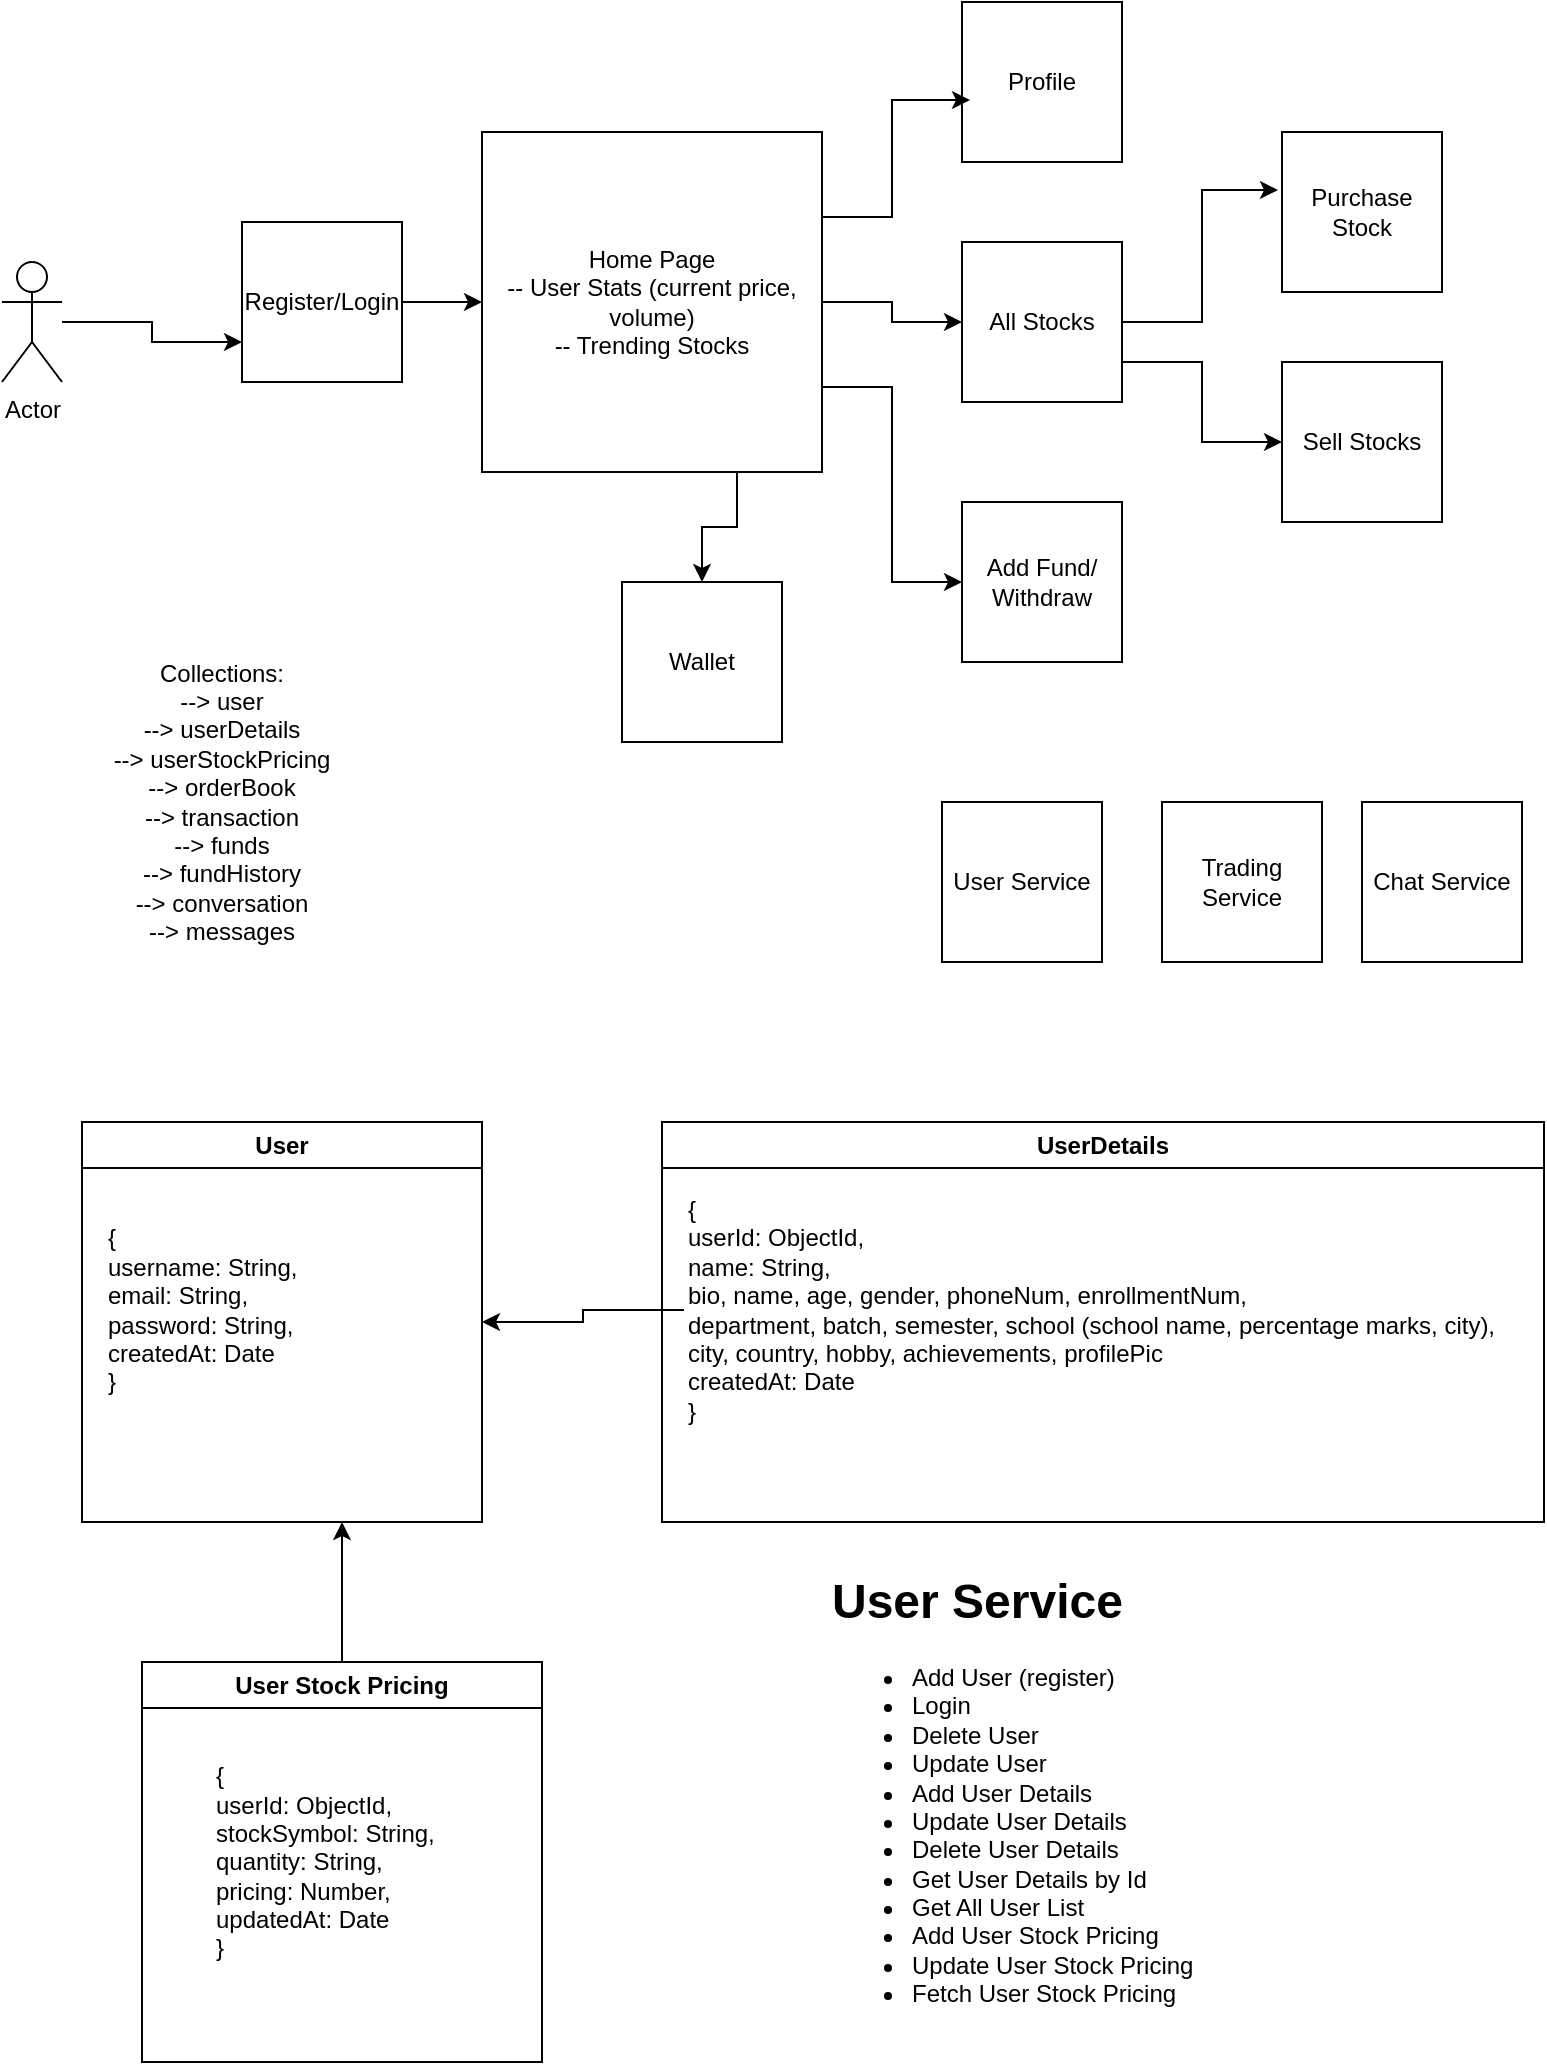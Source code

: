 <mxfile version="23.0.2" type="device">
  <diagram name="Page-1" id="XAqFcjNGjBSZ4634Beh5">
    <mxGraphModel dx="880" dy="524" grid="1" gridSize="10" guides="1" tooltips="1" connect="1" arrows="1" fold="1" page="1" pageScale="1" pageWidth="850" pageHeight="1100" math="0" shadow="0">
      <root>
        <mxCell id="0" />
        <mxCell id="1" parent="0" />
        <mxCell id="NH5YMae6gR8kH_Cqt5Dd-1" value="Chat Service" style="whiteSpace=wrap;html=1;aspect=fixed;" vertex="1" parent="1">
          <mxGeometry x="730" y="440" width="80" height="80" as="geometry" />
        </mxCell>
        <mxCell id="NH5YMae6gR8kH_Cqt5Dd-2" value="User Service" style="whiteSpace=wrap;html=1;aspect=fixed;" vertex="1" parent="1">
          <mxGeometry x="520" y="440" width="80" height="80" as="geometry" />
        </mxCell>
        <mxCell id="NH5YMae6gR8kH_Cqt5Dd-3" value="Trading Service" style="whiteSpace=wrap;html=1;aspect=fixed;" vertex="1" parent="1">
          <mxGeometry x="630" y="440" width="80" height="80" as="geometry" />
        </mxCell>
        <mxCell id="NH5YMae6gR8kH_Cqt5Dd-20" style="edgeStyle=orthogonalEdgeStyle;rounded=0;orthogonalLoop=1;jettySize=auto;html=1;entryX=0;entryY=0.75;entryDx=0;entryDy=0;" edge="1" parent="1" source="NH5YMae6gR8kH_Cqt5Dd-4" target="NH5YMae6gR8kH_Cqt5Dd-5">
          <mxGeometry relative="1" as="geometry" />
        </mxCell>
        <mxCell id="NH5YMae6gR8kH_Cqt5Dd-4" value="Actor" style="shape=umlActor;verticalLabelPosition=bottom;verticalAlign=top;html=1;outlineConnect=0;" vertex="1" parent="1">
          <mxGeometry x="50" y="170" width="30" height="60" as="geometry" />
        </mxCell>
        <mxCell id="NH5YMae6gR8kH_Cqt5Dd-11" style="edgeStyle=orthogonalEdgeStyle;rounded=0;orthogonalLoop=1;jettySize=auto;html=1;entryX=0;entryY=0.5;entryDx=0;entryDy=0;" edge="1" parent="1" source="NH5YMae6gR8kH_Cqt5Dd-5" target="NH5YMae6gR8kH_Cqt5Dd-6">
          <mxGeometry relative="1" as="geometry" />
        </mxCell>
        <mxCell id="NH5YMae6gR8kH_Cqt5Dd-5" value="Register/Login" style="whiteSpace=wrap;html=1;aspect=fixed;" vertex="1" parent="1">
          <mxGeometry x="170" y="150" width="80" height="80" as="geometry" />
        </mxCell>
        <mxCell id="NH5YMae6gR8kH_Cqt5Dd-10" style="edgeStyle=orthogonalEdgeStyle;rounded=0;orthogonalLoop=1;jettySize=auto;html=1;entryX=0;entryY=0.5;entryDx=0;entryDy=0;" edge="1" parent="1" source="NH5YMae6gR8kH_Cqt5Dd-6" target="NH5YMae6gR8kH_Cqt5Dd-8">
          <mxGeometry relative="1" as="geometry" />
        </mxCell>
        <mxCell id="NH5YMae6gR8kH_Cqt5Dd-18" style="edgeStyle=orthogonalEdgeStyle;rounded=0;orthogonalLoop=1;jettySize=auto;html=1;exitX=1;exitY=0.75;exitDx=0;exitDy=0;entryX=0;entryY=0.5;entryDx=0;entryDy=0;" edge="1" parent="1" source="NH5YMae6gR8kH_Cqt5Dd-6" target="NH5YMae6gR8kH_Cqt5Dd-9">
          <mxGeometry relative="1" as="geometry" />
        </mxCell>
        <mxCell id="NH5YMae6gR8kH_Cqt5Dd-19" style="edgeStyle=orthogonalEdgeStyle;rounded=0;orthogonalLoop=1;jettySize=auto;html=1;exitX=0.75;exitY=1;exitDx=0;exitDy=0;" edge="1" parent="1" source="NH5YMae6gR8kH_Cqt5Dd-6" target="NH5YMae6gR8kH_Cqt5Dd-13">
          <mxGeometry relative="1" as="geometry" />
        </mxCell>
        <mxCell id="NH5YMae6gR8kH_Cqt5Dd-6" value="Home Page&lt;br&gt;-- User Stats (current price, volume)&lt;br&gt;-- Trending Stocks" style="whiteSpace=wrap;html=1;aspect=fixed;" vertex="1" parent="1">
          <mxGeometry x="290" y="105" width="170" height="170" as="geometry" />
        </mxCell>
        <mxCell id="NH5YMae6gR8kH_Cqt5Dd-7" value="Profile" style="whiteSpace=wrap;html=1;aspect=fixed;" vertex="1" parent="1">
          <mxGeometry x="530" y="40" width="80" height="80" as="geometry" />
        </mxCell>
        <mxCell id="NH5YMae6gR8kH_Cqt5Dd-16" style="edgeStyle=orthogonalEdgeStyle;rounded=0;orthogonalLoop=1;jettySize=auto;html=1;exitX=1;exitY=0.75;exitDx=0;exitDy=0;entryX=0;entryY=0.5;entryDx=0;entryDy=0;" edge="1" parent="1" source="NH5YMae6gR8kH_Cqt5Dd-8" target="NH5YMae6gR8kH_Cqt5Dd-14">
          <mxGeometry relative="1" as="geometry" />
        </mxCell>
        <mxCell id="NH5YMae6gR8kH_Cqt5Dd-8" value="All Stocks" style="whiteSpace=wrap;html=1;aspect=fixed;" vertex="1" parent="1">
          <mxGeometry x="530" y="160" width="80" height="80" as="geometry" />
        </mxCell>
        <mxCell id="NH5YMae6gR8kH_Cqt5Dd-9" value="Add Fund/&lt;br&gt;Withdraw" style="whiteSpace=wrap;html=1;aspect=fixed;" vertex="1" parent="1">
          <mxGeometry x="530" y="290" width="80" height="80" as="geometry" />
        </mxCell>
        <mxCell id="NH5YMae6gR8kH_Cqt5Dd-12" value="Purchase Stock" style="whiteSpace=wrap;html=1;aspect=fixed;" vertex="1" parent="1">
          <mxGeometry x="690" y="105" width="80" height="80" as="geometry" />
        </mxCell>
        <mxCell id="NH5YMae6gR8kH_Cqt5Dd-13" value="Wallet" style="whiteSpace=wrap;html=1;aspect=fixed;" vertex="1" parent="1">
          <mxGeometry x="360" y="330" width="80" height="80" as="geometry" />
        </mxCell>
        <mxCell id="NH5YMae6gR8kH_Cqt5Dd-14" value="Sell Stocks" style="whiteSpace=wrap;html=1;aspect=fixed;" vertex="1" parent="1">
          <mxGeometry x="690" y="220" width="80" height="80" as="geometry" />
        </mxCell>
        <mxCell id="NH5YMae6gR8kH_Cqt5Dd-15" style="edgeStyle=orthogonalEdgeStyle;rounded=0;orthogonalLoop=1;jettySize=auto;html=1;exitX=1;exitY=0.5;exitDx=0;exitDy=0;entryX=-0.025;entryY=0.363;entryDx=0;entryDy=0;entryPerimeter=0;" edge="1" parent="1" source="NH5YMae6gR8kH_Cqt5Dd-8" target="NH5YMae6gR8kH_Cqt5Dd-12">
          <mxGeometry relative="1" as="geometry" />
        </mxCell>
        <mxCell id="NH5YMae6gR8kH_Cqt5Dd-17" style="edgeStyle=orthogonalEdgeStyle;rounded=0;orthogonalLoop=1;jettySize=auto;html=1;exitX=1;exitY=0.25;exitDx=0;exitDy=0;entryX=0.05;entryY=0.613;entryDx=0;entryDy=0;entryPerimeter=0;" edge="1" parent="1" source="NH5YMae6gR8kH_Cqt5Dd-6" target="NH5YMae6gR8kH_Cqt5Dd-7">
          <mxGeometry relative="1" as="geometry" />
        </mxCell>
        <mxCell id="NH5YMae6gR8kH_Cqt5Dd-21" value="Collections:&lt;br&gt;--&amp;gt; user&lt;br&gt;--&amp;gt; userDetails&lt;br&gt;--&amp;gt; userStockPricing&lt;br&gt;--&amp;gt; orderBook&lt;br&gt;--&amp;gt; transaction&lt;br&gt;--&amp;gt; funds&lt;br&gt;--&amp;gt; fundHistory&lt;br&gt;--&amp;gt; conversation&lt;br&gt;--&amp;gt; messages" style="text;html=1;strokeColor=none;fillColor=none;align=center;verticalAlign=middle;whiteSpace=wrap;rounded=0;" vertex="1" parent="1">
          <mxGeometry x="70" y="370" width="180" height="140" as="geometry" />
        </mxCell>
        <mxCell id="NH5YMae6gR8kH_Cqt5Dd-23" value="User" style="swimlane;whiteSpace=wrap;html=1;" vertex="1" parent="1">
          <mxGeometry x="90" y="600" width="200" height="200" as="geometry" />
        </mxCell>
        <mxCell id="NH5YMae6gR8kH_Cqt5Dd-24" value="&lt;div style=&quot;&quot;&gt;&lt;span style=&quot;background-color: initial;&quot;&gt;{&lt;/span&gt;&lt;/div&gt;&lt;div style=&quot;&quot;&gt;&lt;span style=&quot;background-color: initial;&quot;&gt;username: String,&lt;/span&gt;&lt;/div&gt;&lt;div style=&quot;&quot;&gt;&lt;span style=&quot;background-color: initial;&quot;&gt;email: String,&lt;/span&gt;&lt;/div&gt;&lt;div style=&quot;&quot;&gt;&lt;span style=&quot;background-color: initial;&quot;&gt;password: String,&lt;/span&gt;&lt;/div&gt;&lt;div style=&quot;&quot;&gt;&lt;span style=&quot;background-color: initial;&quot;&gt;createdAt: Date&lt;/span&gt;&lt;/div&gt;&lt;div style=&quot;&quot;&gt;&lt;span style=&quot;background-color: initial;&quot;&gt;}&lt;/span&gt;&lt;/div&gt;" style="text;html=1;align=left;verticalAlign=middle;resizable=0;points=[];autosize=1;strokeColor=none;fillColor=none;" vertex="1" parent="NH5YMae6gR8kH_Cqt5Dd-23">
          <mxGeometry x="11" y="44" width="120" height="100" as="geometry" />
        </mxCell>
        <mxCell id="NH5YMae6gR8kH_Cqt5Dd-25" value="UserDetails" style="swimlane;whiteSpace=wrap;html=1;" vertex="1" parent="1">
          <mxGeometry x="380" y="600" width="441" height="200" as="geometry" />
        </mxCell>
        <mxCell id="NH5YMae6gR8kH_Cqt5Dd-26" value="&lt;div style=&quot;&quot;&gt;&lt;span style=&quot;background-color: initial;&quot;&gt;{&lt;/span&gt;&lt;/div&gt;&lt;div style=&quot;&quot;&gt;&lt;span style=&quot;background-color: initial;&quot;&gt;userId: ObjectId,&lt;/span&gt;&lt;/div&gt;&lt;div style=&quot;&quot;&gt;&lt;span style=&quot;background-color: initial;&quot;&gt;name: String,&lt;/span&gt;&lt;/div&gt;&lt;div&gt;bio, name, age, gender, phoneNum, enrollmentNum,&amp;nbsp;&lt;/div&gt;&lt;div&gt;&lt;span style=&quot;background-color: initial;&quot;&gt;department, batch, semester, school (school name, percentage marks, city),&amp;nbsp;&lt;/span&gt;&lt;/div&gt;&lt;div style=&quot;&quot;&gt;city, country, hobby, achievements, profilePic&amp;nbsp;&lt;/div&gt;&lt;div style=&quot;&quot;&gt;createdAt: Date&lt;br&gt;&lt;/div&gt;&lt;div style=&quot;&quot;&gt;&lt;span style=&quot;background-color: initial;&quot;&gt;}&lt;/span&gt;&lt;br&gt;&lt;/div&gt;" style="text;html=1;align=left;verticalAlign=middle;resizable=0;points=[];autosize=1;strokeColor=none;fillColor=none;" vertex="1" parent="NH5YMae6gR8kH_Cqt5Dd-25">
          <mxGeometry x="11" y="29" width="430" height="130" as="geometry" />
        </mxCell>
        <mxCell id="NH5YMae6gR8kH_Cqt5Dd-27" style="edgeStyle=orthogonalEdgeStyle;rounded=0;orthogonalLoop=1;jettySize=auto;html=1;entryX=1;entryY=0.5;entryDx=0;entryDy=0;" edge="1" parent="1" source="NH5YMae6gR8kH_Cqt5Dd-26" target="NH5YMae6gR8kH_Cqt5Dd-23">
          <mxGeometry relative="1" as="geometry" />
        </mxCell>
        <mxCell id="NH5YMae6gR8kH_Cqt5Dd-31" style="edgeStyle=orthogonalEdgeStyle;rounded=0;orthogonalLoop=1;jettySize=auto;html=1;exitX=0.5;exitY=0;exitDx=0;exitDy=0;" edge="1" parent="1" source="NH5YMae6gR8kH_Cqt5Dd-29">
          <mxGeometry relative="1" as="geometry">
            <mxPoint x="220" y="800" as="targetPoint" />
          </mxGeometry>
        </mxCell>
        <mxCell id="NH5YMae6gR8kH_Cqt5Dd-29" value="User Stock Pricing" style="swimlane;whiteSpace=wrap;html=1;" vertex="1" parent="1">
          <mxGeometry x="120" y="870" width="200" height="200" as="geometry" />
        </mxCell>
        <mxCell id="NH5YMae6gR8kH_Cqt5Dd-30" value="{&lt;br&gt;userId: ObjectId,&lt;br&gt;stockSymbol: String,&lt;br&gt;quantity: String,&lt;br&gt;pricing: Number,&lt;br&gt;updatedAt: Date&lt;br&gt;}" style="text;html=1;align=left;verticalAlign=middle;resizable=0;points=[];autosize=1;strokeColor=none;fillColor=none;" vertex="1" parent="NH5YMae6gR8kH_Cqt5Dd-29">
          <mxGeometry x="35" y="45" width="130" height="110" as="geometry" />
        </mxCell>
        <mxCell id="NH5YMae6gR8kH_Cqt5Dd-32" value="&lt;h1&gt;User Service&lt;/h1&gt;&lt;p&gt;&lt;/p&gt;&lt;ul&gt;&lt;li&gt;Add User (register)&lt;/li&gt;&lt;li&gt;Login&lt;/li&gt;&lt;li&gt;Delete User&lt;/li&gt;&lt;li&gt;Update User&lt;/li&gt;&lt;li&gt;Add User Details&lt;/li&gt;&lt;li&gt;Update User Details&lt;/li&gt;&lt;li&gt;Delete User Details&lt;/li&gt;&lt;li&gt;Get User Details by Id&lt;/li&gt;&lt;li&gt;Get All User List&lt;/li&gt;&lt;li&gt;Add User Stock Pricing&lt;/li&gt;&lt;li&gt;Update User Stock Pricing&lt;/li&gt;&lt;li&gt;Fetch User Stock Pricing&lt;/li&gt;&lt;/ul&gt;&lt;p&gt;&lt;/p&gt;&lt;p&gt;&lt;br&gt;&lt;/p&gt;" style="text;html=1;strokeColor=none;fillColor=none;spacing=5;spacingTop=-20;whiteSpace=wrap;overflow=hidden;rounded=0;" vertex="1" parent="1">
          <mxGeometry x="460" y="820" width="310" height="230" as="geometry" />
        </mxCell>
      </root>
    </mxGraphModel>
  </diagram>
</mxfile>
